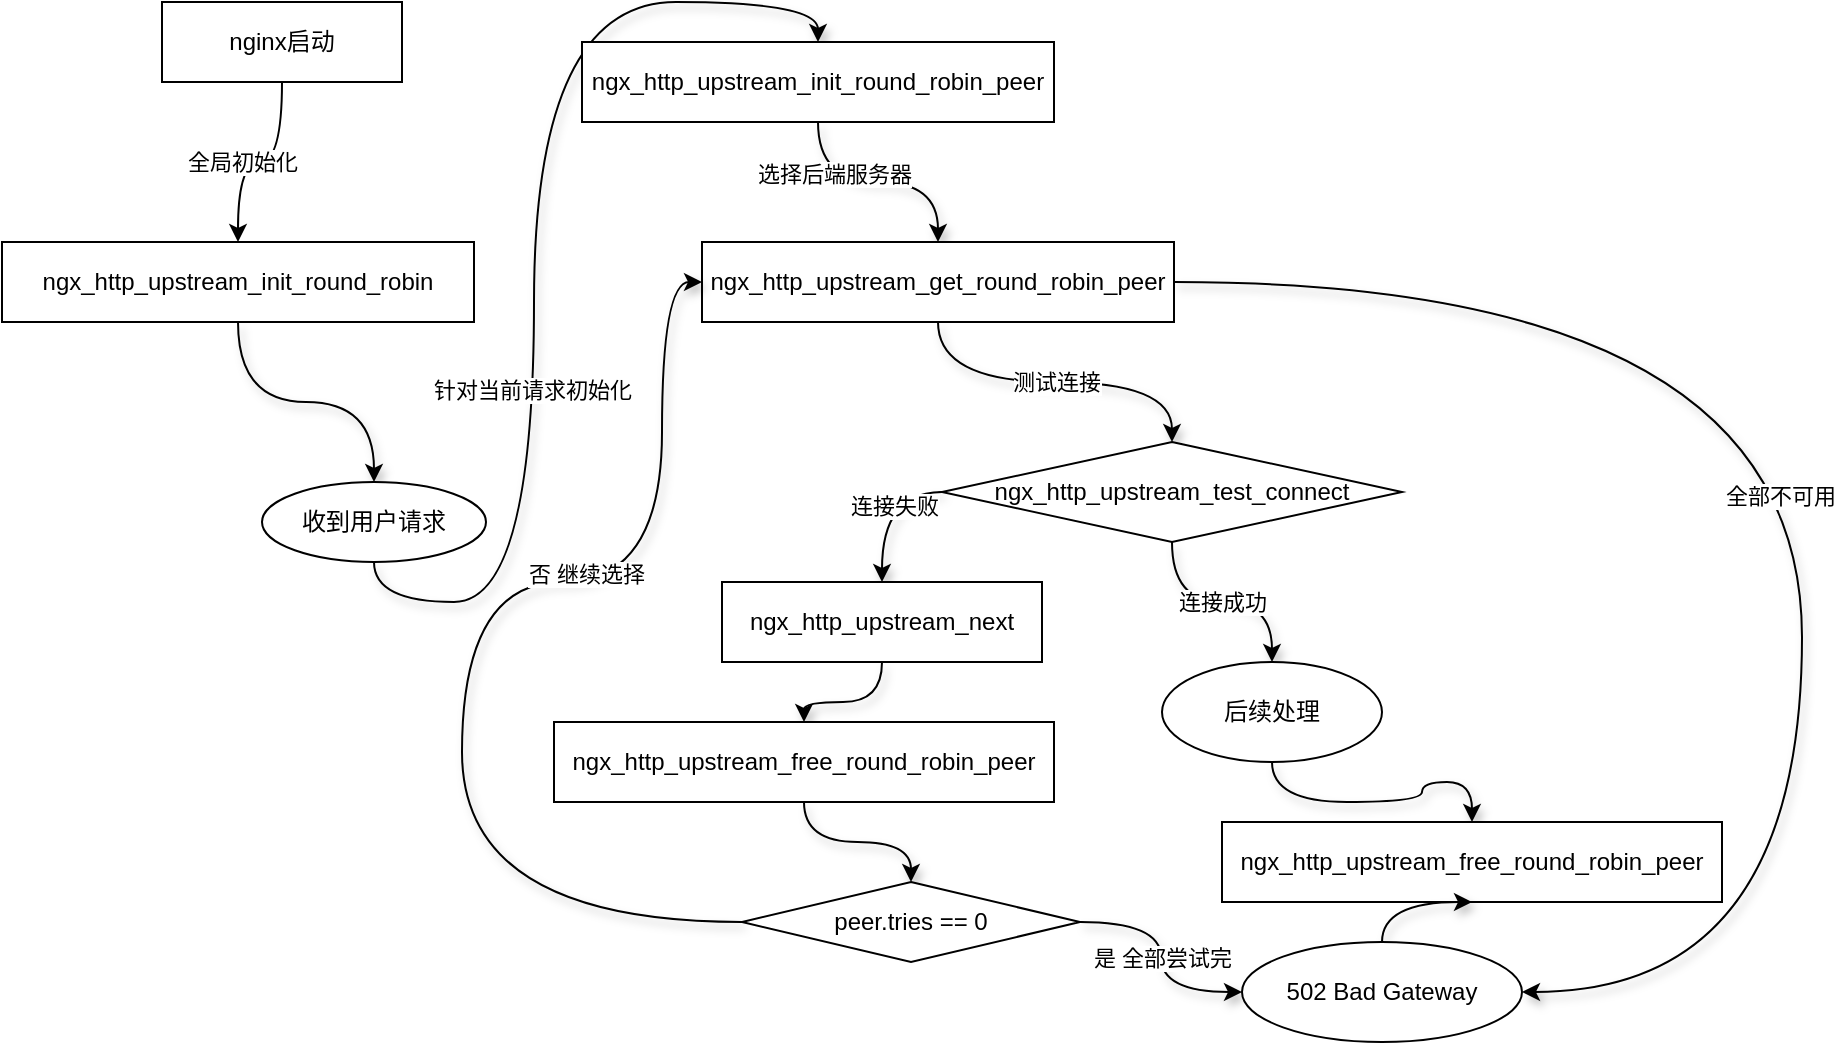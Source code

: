 <mxfile version="13.5.5" type="github"><diagram id="C5RBs43oDa-KdzZeNtuy" name="Page-1"><mxGraphModel dx="942" dy="485" grid="1" gridSize="10" guides="1" tooltips="1" connect="1" arrows="1" fold="1" page="1" pageScale="1" pageWidth="1654" pageHeight="2336" background="#ffffff" math="0" shadow="0"><root><mxCell id="WIyWlLk6GJQsqaUBKTNV-0"/><mxCell id="WIyWlLk6GJQsqaUBKTNV-1" parent="WIyWlLk6GJQsqaUBKTNV-0"/><mxCell id="7YEURyLS6BD5ECMfLBXf-99" value="" style="edgeStyle=orthogonalEdgeStyle;curved=1;rounded=0;orthogonalLoop=1;jettySize=auto;html=1;shadow=1;" edge="1" parent="WIyWlLk6GJQsqaUBKTNV-1" source="LqgY1J66YpW4fTZguK-q-0" target="7YEURyLS6BD5ECMfLBXf-98"><mxGeometry relative="1" as="geometry"/></mxCell><mxCell id="LqgY1J66YpW4fTZguK-q-0" value="ngx_http_upstream_init_round_robin" style="rounded=0;whiteSpace=wrap;html=1;" parent="WIyWlLk6GJQsqaUBKTNV-1" vertex="1"><mxGeometry x="170" y="180" width="236" height="40" as="geometry"/></mxCell><mxCell id="7YEURyLS6BD5ECMfLBXf-3" style="edgeStyle=orthogonalEdgeStyle;rounded=0;orthogonalLoop=1;jettySize=auto;html=1;exitX=0.5;exitY=1;exitDx=0;exitDy=0;entryX=0.5;entryY=0;entryDx=0;entryDy=0;curved=1;" edge="1" parent="WIyWlLk6GJQsqaUBKTNV-1" source="7YEURyLS6BD5ECMfLBXf-0" target="LqgY1J66YpW4fTZguK-q-0"><mxGeometry relative="1" as="geometry"/></mxCell><mxCell id="7YEURyLS6BD5ECMfLBXf-108" value="全局初始化" style="edgeLabel;html=1;align=center;verticalAlign=middle;resizable=0;points=[];" vertex="1" connectable="0" parent="7YEURyLS6BD5ECMfLBXf-3"><mxGeometry x="0.214" y="2" relative="1" as="geometry"><mxPoint as="offset"/></mxGeometry></mxCell><mxCell id="7YEURyLS6BD5ECMfLBXf-0" value="nginx启动" style="whiteSpace=wrap;html=1;rounded=0;" vertex="1" parent="WIyWlLk6GJQsqaUBKTNV-1"><mxGeometry x="250" y="60" width="120" height="40" as="geometry"/></mxCell><mxCell id="7YEURyLS6BD5ECMfLBXf-101" style="edgeStyle=orthogonalEdgeStyle;curved=1;rounded=0;orthogonalLoop=1;jettySize=auto;html=1;exitX=0.5;exitY=1;exitDx=0;exitDy=0;entryX=0.5;entryY=0;entryDx=0;entryDy=0;shadow=1;" edge="1" parent="WIyWlLk6GJQsqaUBKTNV-1" source="7YEURyLS6BD5ECMfLBXf-98" target="7YEURyLS6BD5ECMfLBXf-100"><mxGeometry relative="1" as="geometry"/></mxCell><mxCell id="7YEURyLS6BD5ECMfLBXf-106" value="针对当前请求初始化" style="edgeLabel;html=1;align=center;verticalAlign=middle;resizable=0;points=[];" vertex="1" connectable="0" parent="7YEURyLS6BD5ECMfLBXf-101"><mxGeometry x="-0.265" y="1" relative="1" as="geometry"><mxPoint as="offset"/></mxGeometry></mxCell><mxCell id="7YEURyLS6BD5ECMfLBXf-98" value="收到用户请求" style="ellipse;whiteSpace=wrap;html=1;rounded=0;" vertex="1" parent="WIyWlLk6GJQsqaUBKTNV-1"><mxGeometry x="300" y="300" width="112" height="40" as="geometry"/></mxCell><mxCell id="7YEURyLS6BD5ECMfLBXf-104" style="edgeStyle=orthogonalEdgeStyle;curved=1;rounded=0;orthogonalLoop=1;jettySize=auto;html=1;exitX=0.5;exitY=1;exitDx=0;exitDy=0;entryX=0.5;entryY=0;entryDx=0;entryDy=0;shadow=1;" edge="1" parent="WIyWlLk6GJQsqaUBKTNV-1" source="7YEURyLS6BD5ECMfLBXf-100" target="7YEURyLS6BD5ECMfLBXf-103"><mxGeometry relative="1" as="geometry"/></mxCell><mxCell id="7YEURyLS6BD5ECMfLBXf-107" value="选择后端服务器" style="edgeLabel;html=1;align=center;verticalAlign=middle;resizable=0;points=[];" vertex="1" connectable="0" parent="7YEURyLS6BD5ECMfLBXf-104"><mxGeometry x="-0.564" y="8" relative="1" as="geometry"><mxPoint as="offset"/></mxGeometry></mxCell><mxCell id="7YEURyLS6BD5ECMfLBXf-100" value="ngx_http_upstream_init_round_robin_peer" style="rounded=0;whiteSpace=wrap;html=1;" vertex="1" parent="WIyWlLk6GJQsqaUBKTNV-1"><mxGeometry x="460" y="80" width="236" height="40" as="geometry"/></mxCell><mxCell id="7YEURyLS6BD5ECMfLBXf-110" value="测试连接" style="edgeStyle=orthogonalEdgeStyle;curved=1;rounded=0;orthogonalLoop=1;jettySize=auto;html=1;exitX=0.5;exitY=1;exitDx=0;exitDy=0;entryX=0.5;entryY=0;entryDx=0;entryDy=0;shadow=1;" edge="1" parent="WIyWlLk6GJQsqaUBKTNV-1" source="7YEURyLS6BD5ECMfLBXf-103" target="7YEURyLS6BD5ECMfLBXf-111"><mxGeometry relative="1" as="geometry"><mxPoint x="695" y="270" as="targetPoint"/></mxGeometry></mxCell><mxCell id="7YEURyLS6BD5ECMfLBXf-134" style="edgeStyle=orthogonalEdgeStyle;curved=1;rounded=0;orthogonalLoop=1;jettySize=auto;html=1;entryX=1;entryY=0.5;entryDx=0;entryDy=0;shadow=1;" edge="1" parent="WIyWlLk6GJQsqaUBKTNV-1" source="7YEURyLS6BD5ECMfLBXf-103" target="7YEURyLS6BD5ECMfLBXf-128"><mxGeometry relative="1" as="geometry"><Array as="points"><mxPoint x="1070" y="200"/><mxPoint x="1070" y="555"/></Array></mxGeometry></mxCell><mxCell id="7YEURyLS6BD5ECMfLBXf-135" value="全部不可用" style="edgeLabel;html=1;align=center;verticalAlign=middle;resizable=0;points=[];" vertex="1" connectable="0" parent="7YEURyLS6BD5ECMfLBXf-134"><mxGeometry x="-0.251" y="-107" relative="1" as="geometry"><mxPoint as="offset"/></mxGeometry></mxCell><mxCell id="7YEURyLS6BD5ECMfLBXf-103" value="ngx_http_upstream_get_round_robin_peer" style="rounded=0;whiteSpace=wrap;html=1;" vertex="1" parent="WIyWlLk6GJQsqaUBKTNV-1"><mxGeometry x="520" y="180" width="236" height="40" as="geometry"/></mxCell><mxCell id="7YEURyLS6BD5ECMfLBXf-113" style="edgeStyle=orthogonalEdgeStyle;curved=1;rounded=0;orthogonalLoop=1;jettySize=auto;html=1;exitX=0;exitY=0.5;exitDx=0;exitDy=0;entryX=0.5;entryY=0;entryDx=0;entryDy=0;shadow=1;" edge="1" parent="WIyWlLk6GJQsqaUBKTNV-1" source="7YEURyLS6BD5ECMfLBXf-111" target="7YEURyLS6BD5ECMfLBXf-112"><mxGeometry relative="1" as="geometry"/></mxCell><mxCell id="7YEURyLS6BD5ECMfLBXf-115" value="连接失败" style="edgeLabel;html=1;align=center;verticalAlign=middle;resizable=0;points=[];" vertex="1" connectable="0" parent="7YEURyLS6BD5ECMfLBXf-113"><mxGeometry x="-0.36" y="7" relative="1" as="geometry"><mxPoint as="offset"/></mxGeometry></mxCell><mxCell id="7YEURyLS6BD5ECMfLBXf-119" value="连接成功" style="edgeStyle=orthogonalEdgeStyle;rounded=0;orthogonalLoop=1;jettySize=auto;html=1;shadow=1;curved=1;" edge="1" parent="WIyWlLk6GJQsqaUBKTNV-1" source="7YEURyLS6BD5ECMfLBXf-111" target="7YEURyLS6BD5ECMfLBXf-118"><mxGeometry relative="1" as="geometry"/></mxCell><mxCell id="7YEURyLS6BD5ECMfLBXf-111" value="&lt;span&gt;ngx_http_upstream_test_connect&lt;/span&gt;" style="rhombus;whiteSpace=wrap;html=1;" vertex="1" parent="WIyWlLk6GJQsqaUBKTNV-1"><mxGeometry x="640" y="280" width="230" height="50" as="geometry"/></mxCell><mxCell id="7YEURyLS6BD5ECMfLBXf-117" style="edgeStyle=orthogonalEdgeStyle;curved=1;rounded=0;orthogonalLoop=1;jettySize=auto;html=1;exitX=0.5;exitY=1;exitDx=0;exitDy=0;entryX=0.5;entryY=0;entryDx=0;entryDy=0;shadow=1;" edge="1" parent="WIyWlLk6GJQsqaUBKTNV-1" source="7YEURyLS6BD5ECMfLBXf-112" target="7YEURyLS6BD5ECMfLBXf-116"><mxGeometry relative="1" as="geometry"/></mxCell><mxCell id="7YEURyLS6BD5ECMfLBXf-112" value="ngx_http_upstream_next" style="rounded=0;whiteSpace=wrap;html=1;" vertex="1" parent="WIyWlLk6GJQsqaUBKTNV-1"><mxGeometry x="530" y="350" width="160" height="40" as="geometry"/></mxCell><mxCell id="7YEURyLS6BD5ECMfLBXf-125" value="" style="edgeStyle=orthogonalEdgeStyle;curved=1;rounded=0;orthogonalLoop=1;jettySize=auto;html=1;shadow=1;" edge="1" parent="WIyWlLk6GJQsqaUBKTNV-1" source="7YEURyLS6BD5ECMfLBXf-116" target="7YEURyLS6BD5ECMfLBXf-124"><mxGeometry relative="1" as="geometry"/></mxCell><mxCell id="7YEURyLS6BD5ECMfLBXf-116" value="ngx_http_upstream_free_round_robin_peer" style="rounded=0;whiteSpace=wrap;html=1;" vertex="1" parent="WIyWlLk6GJQsqaUBKTNV-1"><mxGeometry x="446" y="420" width="250" height="40" as="geometry"/></mxCell><mxCell id="7YEURyLS6BD5ECMfLBXf-123" style="edgeStyle=orthogonalEdgeStyle;curved=1;rounded=0;orthogonalLoop=1;jettySize=auto;html=1;exitX=0.5;exitY=1;exitDx=0;exitDy=0;shadow=1;" edge="1" parent="WIyWlLk6GJQsqaUBKTNV-1" source="7YEURyLS6BD5ECMfLBXf-118" target="7YEURyLS6BD5ECMfLBXf-121"><mxGeometry relative="1" as="geometry"/></mxCell><mxCell id="7YEURyLS6BD5ECMfLBXf-118" value="后续处理" style="ellipse;whiteSpace=wrap;html=1;" vertex="1" parent="WIyWlLk6GJQsqaUBKTNV-1"><mxGeometry x="750" y="390" width="110" height="50" as="geometry"/></mxCell><mxCell id="7YEURyLS6BD5ECMfLBXf-121" value="ngx_http_upstream_free_round_robin_peer" style="rounded=0;whiteSpace=wrap;html=1;" vertex="1" parent="WIyWlLk6GJQsqaUBKTNV-1"><mxGeometry x="780" y="470" width="250" height="40" as="geometry"/></mxCell><mxCell id="7YEURyLS6BD5ECMfLBXf-126" style="edgeStyle=orthogonalEdgeStyle;rounded=0;orthogonalLoop=1;jettySize=auto;html=1;entryX=0;entryY=0.5;entryDx=0;entryDy=0;shadow=1;curved=1;" edge="1" parent="WIyWlLk6GJQsqaUBKTNV-1" source="7YEURyLS6BD5ECMfLBXf-124" target="7YEURyLS6BD5ECMfLBXf-103"><mxGeometry relative="1" as="geometry"><Array as="points"><mxPoint x="400" y="520"/><mxPoint x="400" y="350"/><mxPoint x="500" y="350"/><mxPoint x="500" y="200"/></Array></mxGeometry></mxCell><mxCell id="7YEURyLS6BD5ECMfLBXf-127" value="否 继续选择" style="edgeLabel;html=1;align=center;verticalAlign=middle;resizable=0;points=[];" vertex="1" connectable="0" parent="7YEURyLS6BD5ECMfLBXf-126"><mxGeometry x="0.283" y="4" relative="1" as="geometry"><mxPoint as="offset"/></mxGeometry></mxCell><mxCell id="7YEURyLS6BD5ECMfLBXf-129" value="是 全部尝试完" style="edgeStyle=orthogonalEdgeStyle;curved=1;rounded=0;orthogonalLoop=1;jettySize=auto;html=1;shadow=1;" edge="1" parent="WIyWlLk6GJQsqaUBKTNV-1" source="7YEURyLS6BD5ECMfLBXf-124" target="7YEURyLS6BD5ECMfLBXf-128"><mxGeometry relative="1" as="geometry"/></mxCell><mxCell id="7YEURyLS6BD5ECMfLBXf-124" value="peer.tries == 0" style="rhombus;whiteSpace=wrap;html=1;rounded=0;" vertex="1" parent="WIyWlLk6GJQsqaUBKTNV-1"><mxGeometry x="540" y="500" width="169" height="40" as="geometry"/></mxCell><mxCell id="7YEURyLS6BD5ECMfLBXf-131" style="edgeStyle=orthogonalEdgeStyle;curved=1;rounded=0;orthogonalLoop=1;jettySize=auto;html=1;exitX=0.5;exitY=0;exitDx=0;exitDy=0;entryX=0.5;entryY=1;entryDx=0;entryDy=0;shadow=1;" edge="1" parent="WIyWlLk6GJQsqaUBKTNV-1" source="7YEURyLS6BD5ECMfLBXf-128" target="7YEURyLS6BD5ECMfLBXf-121"><mxGeometry relative="1" as="geometry"/></mxCell><mxCell id="7YEURyLS6BD5ECMfLBXf-128" value="502 Bad Gateway" style="ellipse;whiteSpace=wrap;html=1;" vertex="1" parent="WIyWlLk6GJQsqaUBKTNV-1"><mxGeometry x="790" y="530" width="140" height="50" as="geometry"/></mxCell></root></mxGraphModel></diagram></mxfile>